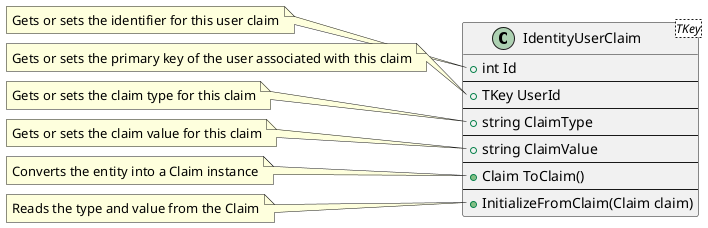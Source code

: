 ﻿@startuml

class IdentityUserClaim<TKey>{
    +int Id
    --
    +TKey UserId
    --
    +string ClaimType
    --
    +string ClaimValue
    --
    +Claim ToClaim()
    --
    +InitializeFromClaim(Claim claim)
}

note left of IdentityUserClaim::Id
    Gets or sets the identifier for this user claim
end note

note left of IdentityUserClaim::UserId
  Gets or sets the primary key of the user associated with this claim
end note

note left of IdentityUserClaim::ClaimType
    Gets or sets the claim type for this claim
end note

note left of IdentityUserClaim::ClaimValue
    Gets or sets the claim value for this claim
end note

note left of IdentityUserClaim::ToClaim
    Converts the entity into a Claim instance
end note

note left of IdentityUserClaim::InitializeFromClaim
    Reads the type and value from the Claim
end note

@enduml
